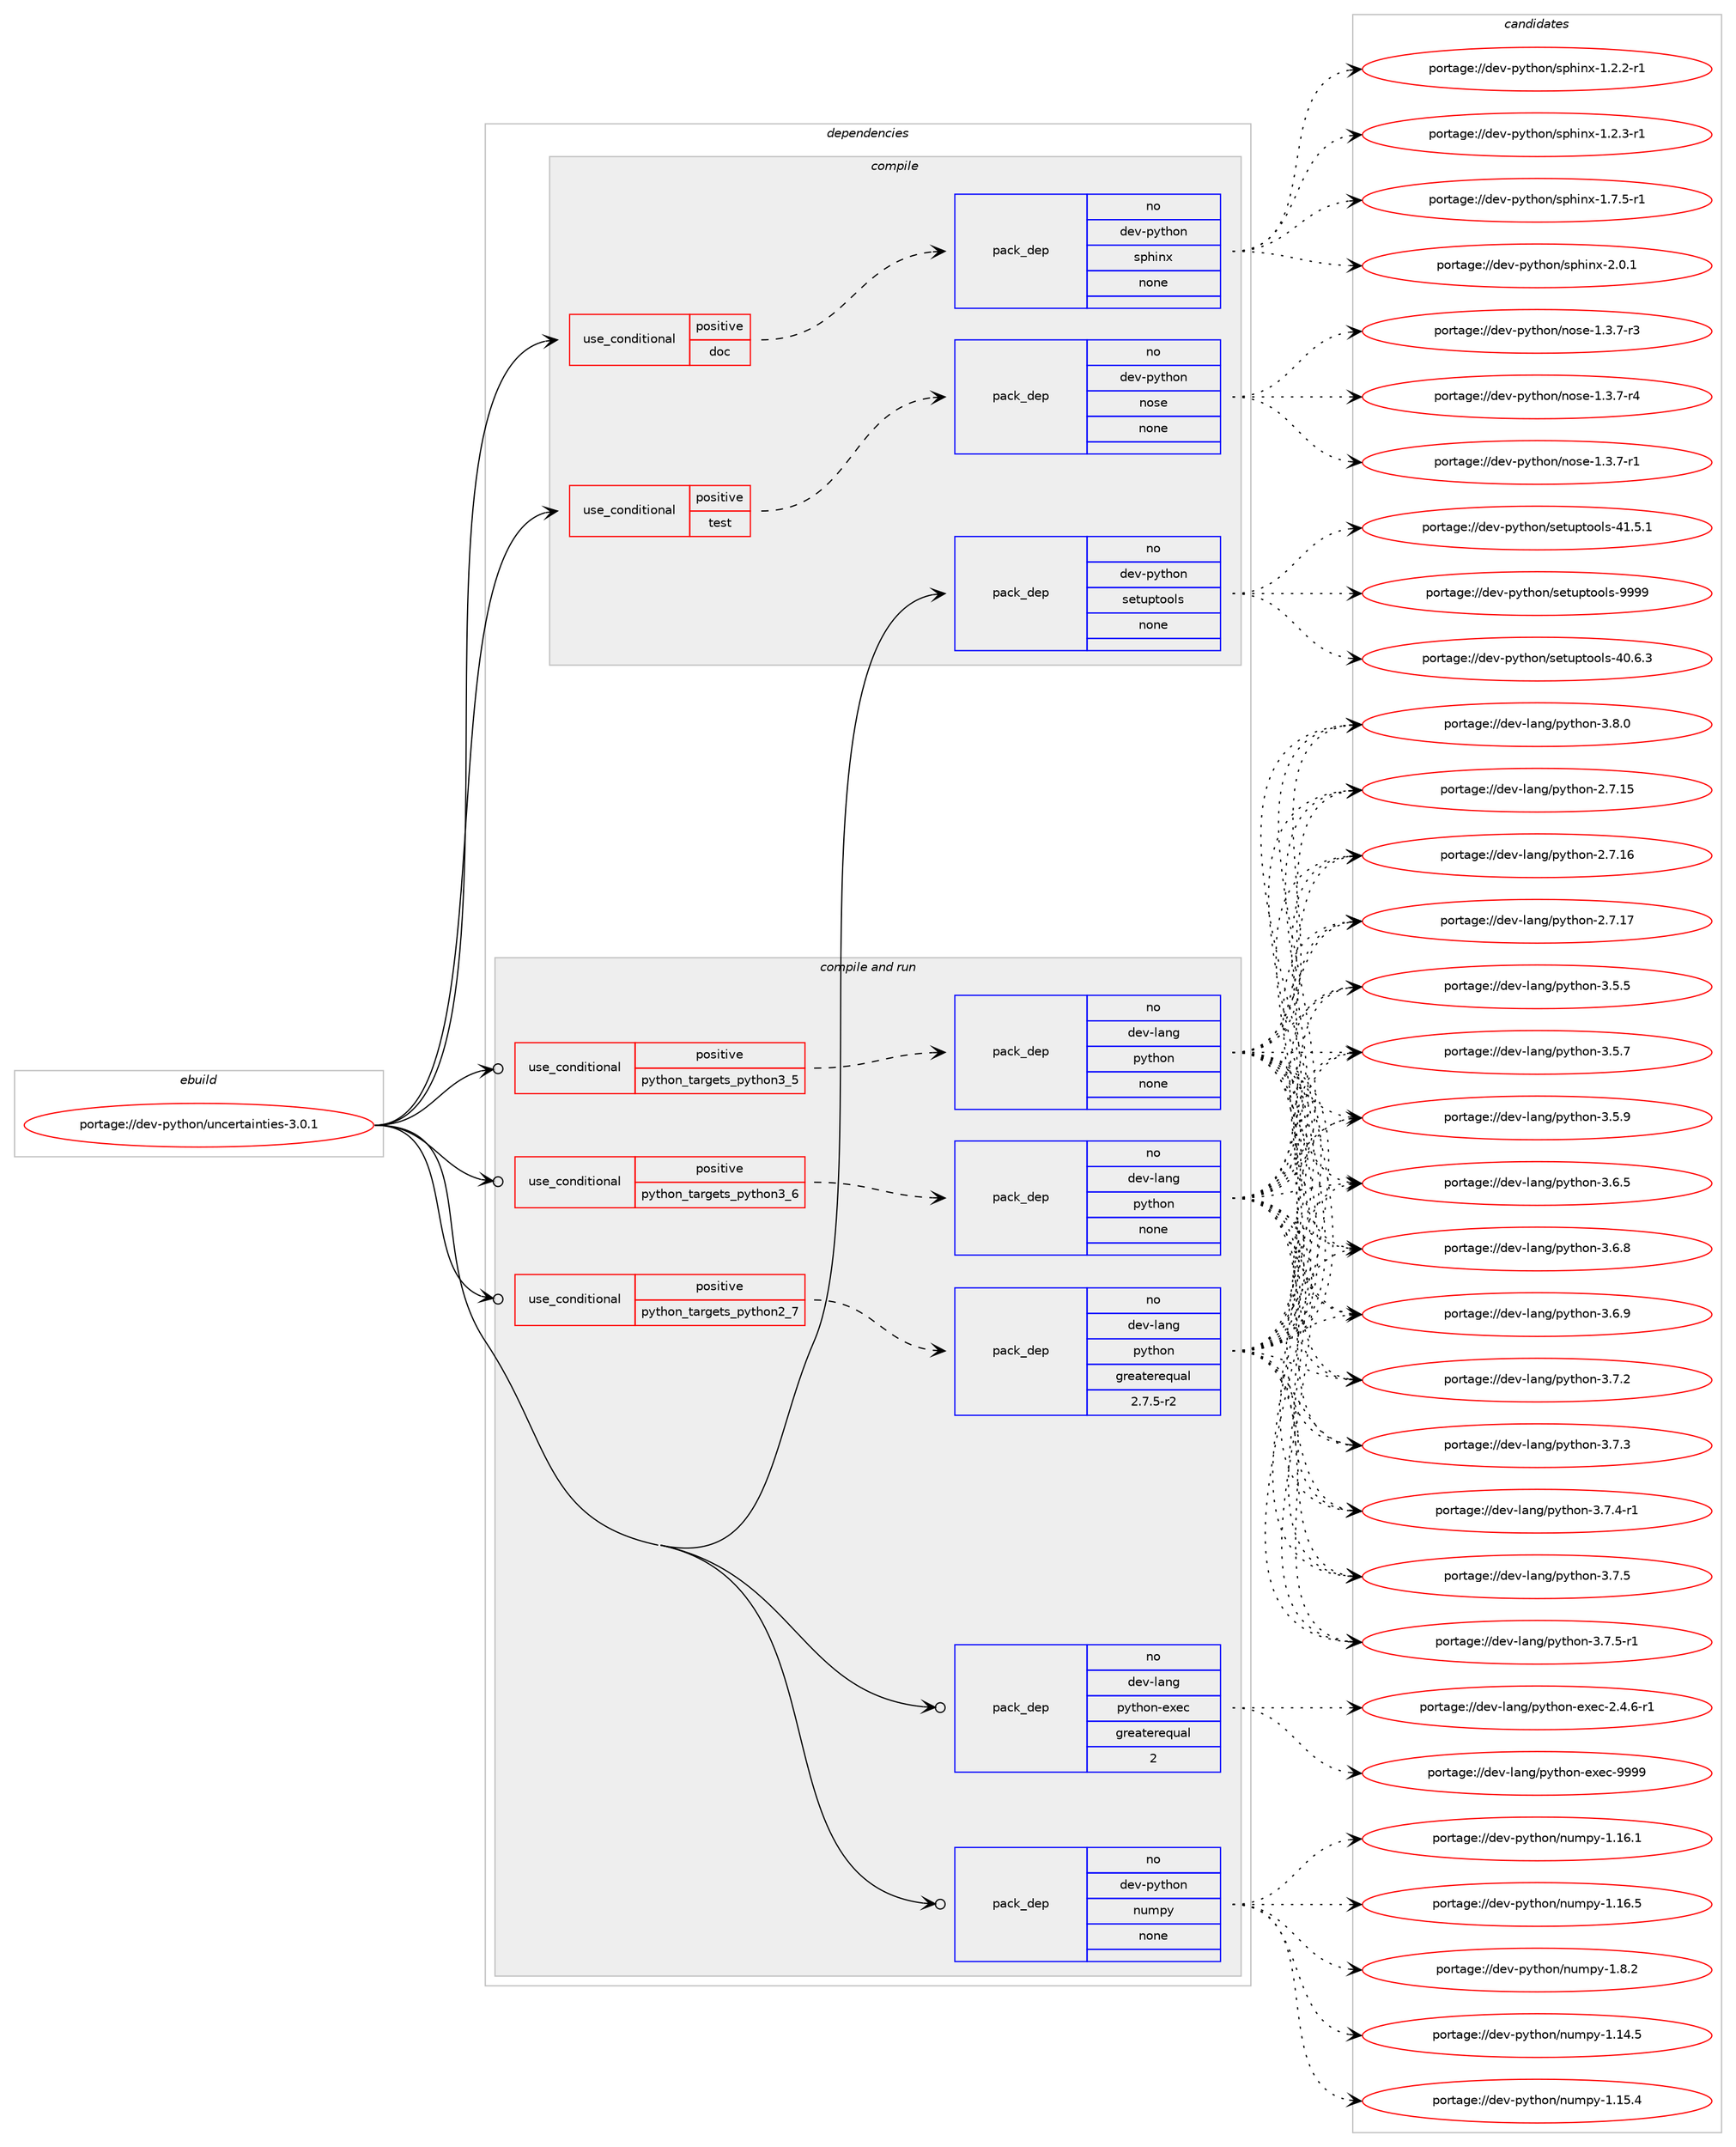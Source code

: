digraph prolog {

# *************
# Graph options
# *************

newrank=true;
concentrate=true;
compound=true;
graph [rankdir=LR,fontname=Helvetica,fontsize=10,ranksep=1.5];#, ranksep=2.5, nodesep=0.2];
edge  [arrowhead=vee];
node  [fontname=Helvetica,fontsize=10];

# **********
# The ebuild
# **********

subgraph cluster_leftcol {
color=gray;
rank=same;
label=<<i>ebuild</i>>;
id [label="portage://dev-python/uncertainties-3.0.1", color=red, width=4, href="../dev-python/uncertainties-3.0.1.svg"];
}

# ****************
# The dependencies
# ****************

subgraph cluster_midcol {
color=gray;
label=<<i>dependencies</i>>;
subgraph cluster_compile {
fillcolor="#eeeeee";
style=filled;
label=<<i>compile</i>>;
subgraph cond40198 {
dependency177229 [label=<<TABLE BORDER="0" CELLBORDER="1" CELLSPACING="0" CELLPADDING="4"><TR><TD ROWSPAN="3" CELLPADDING="10">use_conditional</TD></TR><TR><TD>positive</TD></TR><TR><TD>doc</TD></TR></TABLE>>, shape=none, color=red];
subgraph pack133621 {
dependency177230 [label=<<TABLE BORDER="0" CELLBORDER="1" CELLSPACING="0" CELLPADDING="4" WIDTH="220"><TR><TD ROWSPAN="6" CELLPADDING="30">pack_dep</TD></TR><TR><TD WIDTH="110">no</TD></TR><TR><TD>dev-python</TD></TR><TR><TD>sphinx</TD></TR><TR><TD>none</TD></TR><TR><TD></TD></TR></TABLE>>, shape=none, color=blue];
}
dependency177229:e -> dependency177230:w [weight=20,style="dashed",arrowhead="vee"];
}
id:e -> dependency177229:w [weight=20,style="solid",arrowhead="vee"];
subgraph cond40199 {
dependency177231 [label=<<TABLE BORDER="0" CELLBORDER="1" CELLSPACING="0" CELLPADDING="4"><TR><TD ROWSPAN="3" CELLPADDING="10">use_conditional</TD></TR><TR><TD>positive</TD></TR><TR><TD>test</TD></TR></TABLE>>, shape=none, color=red];
subgraph pack133622 {
dependency177232 [label=<<TABLE BORDER="0" CELLBORDER="1" CELLSPACING="0" CELLPADDING="4" WIDTH="220"><TR><TD ROWSPAN="6" CELLPADDING="30">pack_dep</TD></TR><TR><TD WIDTH="110">no</TD></TR><TR><TD>dev-python</TD></TR><TR><TD>nose</TD></TR><TR><TD>none</TD></TR><TR><TD></TD></TR></TABLE>>, shape=none, color=blue];
}
dependency177231:e -> dependency177232:w [weight=20,style="dashed",arrowhead="vee"];
}
id:e -> dependency177231:w [weight=20,style="solid",arrowhead="vee"];
subgraph pack133623 {
dependency177233 [label=<<TABLE BORDER="0" CELLBORDER="1" CELLSPACING="0" CELLPADDING="4" WIDTH="220"><TR><TD ROWSPAN="6" CELLPADDING="30">pack_dep</TD></TR><TR><TD WIDTH="110">no</TD></TR><TR><TD>dev-python</TD></TR><TR><TD>setuptools</TD></TR><TR><TD>none</TD></TR><TR><TD></TD></TR></TABLE>>, shape=none, color=blue];
}
id:e -> dependency177233:w [weight=20,style="solid",arrowhead="vee"];
}
subgraph cluster_compileandrun {
fillcolor="#eeeeee";
style=filled;
label=<<i>compile and run</i>>;
subgraph cond40200 {
dependency177234 [label=<<TABLE BORDER="0" CELLBORDER="1" CELLSPACING="0" CELLPADDING="4"><TR><TD ROWSPAN="3" CELLPADDING="10">use_conditional</TD></TR><TR><TD>positive</TD></TR><TR><TD>python_targets_python2_7</TD></TR></TABLE>>, shape=none, color=red];
subgraph pack133624 {
dependency177235 [label=<<TABLE BORDER="0" CELLBORDER="1" CELLSPACING="0" CELLPADDING="4" WIDTH="220"><TR><TD ROWSPAN="6" CELLPADDING="30">pack_dep</TD></TR><TR><TD WIDTH="110">no</TD></TR><TR><TD>dev-lang</TD></TR><TR><TD>python</TD></TR><TR><TD>greaterequal</TD></TR><TR><TD>2.7.5-r2</TD></TR></TABLE>>, shape=none, color=blue];
}
dependency177234:e -> dependency177235:w [weight=20,style="dashed",arrowhead="vee"];
}
id:e -> dependency177234:w [weight=20,style="solid",arrowhead="odotvee"];
subgraph cond40201 {
dependency177236 [label=<<TABLE BORDER="0" CELLBORDER="1" CELLSPACING="0" CELLPADDING="4"><TR><TD ROWSPAN="3" CELLPADDING="10">use_conditional</TD></TR><TR><TD>positive</TD></TR><TR><TD>python_targets_python3_5</TD></TR></TABLE>>, shape=none, color=red];
subgraph pack133625 {
dependency177237 [label=<<TABLE BORDER="0" CELLBORDER="1" CELLSPACING="0" CELLPADDING="4" WIDTH="220"><TR><TD ROWSPAN="6" CELLPADDING="30">pack_dep</TD></TR><TR><TD WIDTH="110">no</TD></TR><TR><TD>dev-lang</TD></TR><TR><TD>python</TD></TR><TR><TD>none</TD></TR><TR><TD></TD></TR></TABLE>>, shape=none, color=blue];
}
dependency177236:e -> dependency177237:w [weight=20,style="dashed",arrowhead="vee"];
}
id:e -> dependency177236:w [weight=20,style="solid",arrowhead="odotvee"];
subgraph cond40202 {
dependency177238 [label=<<TABLE BORDER="0" CELLBORDER="1" CELLSPACING="0" CELLPADDING="4"><TR><TD ROWSPAN="3" CELLPADDING="10">use_conditional</TD></TR><TR><TD>positive</TD></TR><TR><TD>python_targets_python3_6</TD></TR></TABLE>>, shape=none, color=red];
subgraph pack133626 {
dependency177239 [label=<<TABLE BORDER="0" CELLBORDER="1" CELLSPACING="0" CELLPADDING="4" WIDTH="220"><TR><TD ROWSPAN="6" CELLPADDING="30">pack_dep</TD></TR><TR><TD WIDTH="110">no</TD></TR><TR><TD>dev-lang</TD></TR><TR><TD>python</TD></TR><TR><TD>none</TD></TR><TR><TD></TD></TR></TABLE>>, shape=none, color=blue];
}
dependency177238:e -> dependency177239:w [weight=20,style="dashed",arrowhead="vee"];
}
id:e -> dependency177238:w [weight=20,style="solid",arrowhead="odotvee"];
subgraph pack133627 {
dependency177240 [label=<<TABLE BORDER="0" CELLBORDER="1" CELLSPACING="0" CELLPADDING="4" WIDTH="220"><TR><TD ROWSPAN="6" CELLPADDING="30">pack_dep</TD></TR><TR><TD WIDTH="110">no</TD></TR><TR><TD>dev-lang</TD></TR><TR><TD>python-exec</TD></TR><TR><TD>greaterequal</TD></TR><TR><TD>2</TD></TR></TABLE>>, shape=none, color=blue];
}
id:e -> dependency177240:w [weight=20,style="solid",arrowhead="odotvee"];
subgraph pack133628 {
dependency177241 [label=<<TABLE BORDER="0" CELLBORDER="1" CELLSPACING="0" CELLPADDING="4" WIDTH="220"><TR><TD ROWSPAN="6" CELLPADDING="30">pack_dep</TD></TR><TR><TD WIDTH="110">no</TD></TR><TR><TD>dev-python</TD></TR><TR><TD>numpy</TD></TR><TR><TD>none</TD></TR><TR><TD></TD></TR></TABLE>>, shape=none, color=blue];
}
id:e -> dependency177241:w [weight=20,style="solid",arrowhead="odotvee"];
}
subgraph cluster_run {
fillcolor="#eeeeee";
style=filled;
label=<<i>run</i>>;
}
}

# **************
# The candidates
# **************

subgraph cluster_choices {
rank=same;
color=gray;
label=<<i>candidates</i>>;

subgraph choice133621 {
color=black;
nodesep=1;
choiceportage10010111845112121116104111110471151121041051101204549465046504511449 [label="portage://dev-python/sphinx-1.2.2-r1", color=red, width=4,href="../dev-python/sphinx-1.2.2-r1.svg"];
choiceportage10010111845112121116104111110471151121041051101204549465046514511449 [label="portage://dev-python/sphinx-1.2.3-r1", color=red, width=4,href="../dev-python/sphinx-1.2.3-r1.svg"];
choiceportage10010111845112121116104111110471151121041051101204549465546534511449 [label="portage://dev-python/sphinx-1.7.5-r1", color=red, width=4,href="../dev-python/sphinx-1.7.5-r1.svg"];
choiceportage1001011184511212111610411111047115112104105110120455046484649 [label="portage://dev-python/sphinx-2.0.1", color=red, width=4,href="../dev-python/sphinx-2.0.1.svg"];
dependency177230:e -> choiceportage10010111845112121116104111110471151121041051101204549465046504511449:w [style=dotted,weight="100"];
dependency177230:e -> choiceportage10010111845112121116104111110471151121041051101204549465046514511449:w [style=dotted,weight="100"];
dependency177230:e -> choiceportage10010111845112121116104111110471151121041051101204549465546534511449:w [style=dotted,weight="100"];
dependency177230:e -> choiceportage1001011184511212111610411111047115112104105110120455046484649:w [style=dotted,weight="100"];
}
subgraph choice133622 {
color=black;
nodesep=1;
choiceportage10010111845112121116104111110471101111151014549465146554511449 [label="portage://dev-python/nose-1.3.7-r1", color=red, width=4,href="../dev-python/nose-1.3.7-r1.svg"];
choiceportage10010111845112121116104111110471101111151014549465146554511451 [label="portage://dev-python/nose-1.3.7-r3", color=red, width=4,href="../dev-python/nose-1.3.7-r3.svg"];
choiceportage10010111845112121116104111110471101111151014549465146554511452 [label="portage://dev-python/nose-1.3.7-r4", color=red, width=4,href="../dev-python/nose-1.3.7-r4.svg"];
dependency177232:e -> choiceportage10010111845112121116104111110471101111151014549465146554511449:w [style=dotted,weight="100"];
dependency177232:e -> choiceportage10010111845112121116104111110471101111151014549465146554511451:w [style=dotted,weight="100"];
dependency177232:e -> choiceportage10010111845112121116104111110471101111151014549465146554511452:w [style=dotted,weight="100"];
}
subgraph choice133623 {
color=black;
nodesep=1;
choiceportage100101118451121211161041111104711510111611711211611111110811545524846544651 [label="portage://dev-python/setuptools-40.6.3", color=red, width=4,href="../dev-python/setuptools-40.6.3.svg"];
choiceportage100101118451121211161041111104711510111611711211611111110811545524946534649 [label="portage://dev-python/setuptools-41.5.1", color=red, width=4,href="../dev-python/setuptools-41.5.1.svg"];
choiceportage10010111845112121116104111110471151011161171121161111111081154557575757 [label="portage://dev-python/setuptools-9999", color=red, width=4,href="../dev-python/setuptools-9999.svg"];
dependency177233:e -> choiceportage100101118451121211161041111104711510111611711211611111110811545524846544651:w [style=dotted,weight="100"];
dependency177233:e -> choiceportage100101118451121211161041111104711510111611711211611111110811545524946534649:w [style=dotted,weight="100"];
dependency177233:e -> choiceportage10010111845112121116104111110471151011161171121161111111081154557575757:w [style=dotted,weight="100"];
}
subgraph choice133624 {
color=black;
nodesep=1;
choiceportage10010111845108971101034711212111610411111045504655464953 [label="portage://dev-lang/python-2.7.15", color=red, width=4,href="../dev-lang/python-2.7.15.svg"];
choiceportage10010111845108971101034711212111610411111045504655464954 [label="portage://dev-lang/python-2.7.16", color=red, width=4,href="../dev-lang/python-2.7.16.svg"];
choiceportage10010111845108971101034711212111610411111045504655464955 [label="portage://dev-lang/python-2.7.17", color=red, width=4,href="../dev-lang/python-2.7.17.svg"];
choiceportage100101118451089711010347112121116104111110455146534653 [label="portage://dev-lang/python-3.5.5", color=red, width=4,href="../dev-lang/python-3.5.5.svg"];
choiceportage100101118451089711010347112121116104111110455146534655 [label="portage://dev-lang/python-3.5.7", color=red, width=4,href="../dev-lang/python-3.5.7.svg"];
choiceportage100101118451089711010347112121116104111110455146534657 [label="portage://dev-lang/python-3.5.9", color=red, width=4,href="../dev-lang/python-3.5.9.svg"];
choiceportage100101118451089711010347112121116104111110455146544653 [label="portage://dev-lang/python-3.6.5", color=red, width=4,href="../dev-lang/python-3.6.5.svg"];
choiceportage100101118451089711010347112121116104111110455146544656 [label="portage://dev-lang/python-3.6.8", color=red, width=4,href="../dev-lang/python-3.6.8.svg"];
choiceportage100101118451089711010347112121116104111110455146544657 [label="portage://dev-lang/python-3.6.9", color=red, width=4,href="../dev-lang/python-3.6.9.svg"];
choiceportage100101118451089711010347112121116104111110455146554650 [label="portage://dev-lang/python-3.7.2", color=red, width=4,href="../dev-lang/python-3.7.2.svg"];
choiceportage100101118451089711010347112121116104111110455146554651 [label="portage://dev-lang/python-3.7.3", color=red, width=4,href="../dev-lang/python-3.7.3.svg"];
choiceportage1001011184510897110103471121211161041111104551465546524511449 [label="portage://dev-lang/python-3.7.4-r1", color=red, width=4,href="../dev-lang/python-3.7.4-r1.svg"];
choiceportage100101118451089711010347112121116104111110455146554653 [label="portage://dev-lang/python-3.7.5", color=red, width=4,href="../dev-lang/python-3.7.5.svg"];
choiceportage1001011184510897110103471121211161041111104551465546534511449 [label="portage://dev-lang/python-3.7.5-r1", color=red, width=4,href="../dev-lang/python-3.7.5-r1.svg"];
choiceportage100101118451089711010347112121116104111110455146564648 [label="portage://dev-lang/python-3.8.0", color=red, width=4,href="../dev-lang/python-3.8.0.svg"];
dependency177235:e -> choiceportage10010111845108971101034711212111610411111045504655464953:w [style=dotted,weight="100"];
dependency177235:e -> choiceportage10010111845108971101034711212111610411111045504655464954:w [style=dotted,weight="100"];
dependency177235:e -> choiceportage10010111845108971101034711212111610411111045504655464955:w [style=dotted,weight="100"];
dependency177235:e -> choiceportage100101118451089711010347112121116104111110455146534653:w [style=dotted,weight="100"];
dependency177235:e -> choiceportage100101118451089711010347112121116104111110455146534655:w [style=dotted,weight="100"];
dependency177235:e -> choiceportage100101118451089711010347112121116104111110455146534657:w [style=dotted,weight="100"];
dependency177235:e -> choiceportage100101118451089711010347112121116104111110455146544653:w [style=dotted,weight="100"];
dependency177235:e -> choiceportage100101118451089711010347112121116104111110455146544656:w [style=dotted,weight="100"];
dependency177235:e -> choiceportage100101118451089711010347112121116104111110455146544657:w [style=dotted,weight="100"];
dependency177235:e -> choiceportage100101118451089711010347112121116104111110455146554650:w [style=dotted,weight="100"];
dependency177235:e -> choiceportage100101118451089711010347112121116104111110455146554651:w [style=dotted,weight="100"];
dependency177235:e -> choiceportage1001011184510897110103471121211161041111104551465546524511449:w [style=dotted,weight="100"];
dependency177235:e -> choiceportage100101118451089711010347112121116104111110455146554653:w [style=dotted,weight="100"];
dependency177235:e -> choiceportage1001011184510897110103471121211161041111104551465546534511449:w [style=dotted,weight="100"];
dependency177235:e -> choiceportage100101118451089711010347112121116104111110455146564648:w [style=dotted,weight="100"];
}
subgraph choice133625 {
color=black;
nodesep=1;
choiceportage10010111845108971101034711212111610411111045504655464953 [label="portage://dev-lang/python-2.7.15", color=red, width=4,href="../dev-lang/python-2.7.15.svg"];
choiceportage10010111845108971101034711212111610411111045504655464954 [label="portage://dev-lang/python-2.7.16", color=red, width=4,href="../dev-lang/python-2.7.16.svg"];
choiceportage10010111845108971101034711212111610411111045504655464955 [label="portage://dev-lang/python-2.7.17", color=red, width=4,href="../dev-lang/python-2.7.17.svg"];
choiceportage100101118451089711010347112121116104111110455146534653 [label="portage://dev-lang/python-3.5.5", color=red, width=4,href="../dev-lang/python-3.5.5.svg"];
choiceportage100101118451089711010347112121116104111110455146534655 [label="portage://dev-lang/python-3.5.7", color=red, width=4,href="../dev-lang/python-3.5.7.svg"];
choiceportage100101118451089711010347112121116104111110455146534657 [label="portage://dev-lang/python-3.5.9", color=red, width=4,href="../dev-lang/python-3.5.9.svg"];
choiceportage100101118451089711010347112121116104111110455146544653 [label="portage://dev-lang/python-3.6.5", color=red, width=4,href="../dev-lang/python-3.6.5.svg"];
choiceportage100101118451089711010347112121116104111110455146544656 [label="portage://dev-lang/python-3.6.8", color=red, width=4,href="../dev-lang/python-3.6.8.svg"];
choiceportage100101118451089711010347112121116104111110455146544657 [label="portage://dev-lang/python-3.6.9", color=red, width=4,href="../dev-lang/python-3.6.9.svg"];
choiceportage100101118451089711010347112121116104111110455146554650 [label="portage://dev-lang/python-3.7.2", color=red, width=4,href="../dev-lang/python-3.7.2.svg"];
choiceportage100101118451089711010347112121116104111110455146554651 [label="portage://dev-lang/python-3.7.3", color=red, width=4,href="../dev-lang/python-3.7.3.svg"];
choiceportage1001011184510897110103471121211161041111104551465546524511449 [label="portage://dev-lang/python-3.7.4-r1", color=red, width=4,href="../dev-lang/python-3.7.4-r1.svg"];
choiceportage100101118451089711010347112121116104111110455146554653 [label="portage://dev-lang/python-3.7.5", color=red, width=4,href="../dev-lang/python-3.7.5.svg"];
choiceportage1001011184510897110103471121211161041111104551465546534511449 [label="portage://dev-lang/python-3.7.5-r1", color=red, width=4,href="../dev-lang/python-3.7.5-r1.svg"];
choiceportage100101118451089711010347112121116104111110455146564648 [label="portage://dev-lang/python-3.8.0", color=red, width=4,href="../dev-lang/python-3.8.0.svg"];
dependency177237:e -> choiceportage10010111845108971101034711212111610411111045504655464953:w [style=dotted,weight="100"];
dependency177237:e -> choiceportage10010111845108971101034711212111610411111045504655464954:w [style=dotted,weight="100"];
dependency177237:e -> choiceportage10010111845108971101034711212111610411111045504655464955:w [style=dotted,weight="100"];
dependency177237:e -> choiceportage100101118451089711010347112121116104111110455146534653:w [style=dotted,weight="100"];
dependency177237:e -> choiceportage100101118451089711010347112121116104111110455146534655:w [style=dotted,weight="100"];
dependency177237:e -> choiceportage100101118451089711010347112121116104111110455146534657:w [style=dotted,weight="100"];
dependency177237:e -> choiceportage100101118451089711010347112121116104111110455146544653:w [style=dotted,weight="100"];
dependency177237:e -> choiceportage100101118451089711010347112121116104111110455146544656:w [style=dotted,weight="100"];
dependency177237:e -> choiceportage100101118451089711010347112121116104111110455146544657:w [style=dotted,weight="100"];
dependency177237:e -> choiceportage100101118451089711010347112121116104111110455146554650:w [style=dotted,weight="100"];
dependency177237:e -> choiceportage100101118451089711010347112121116104111110455146554651:w [style=dotted,weight="100"];
dependency177237:e -> choiceportage1001011184510897110103471121211161041111104551465546524511449:w [style=dotted,weight="100"];
dependency177237:e -> choiceportage100101118451089711010347112121116104111110455146554653:w [style=dotted,weight="100"];
dependency177237:e -> choiceportage1001011184510897110103471121211161041111104551465546534511449:w [style=dotted,weight="100"];
dependency177237:e -> choiceportage100101118451089711010347112121116104111110455146564648:w [style=dotted,weight="100"];
}
subgraph choice133626 {
color=black;
nodesep=1;
choiceportage10010111845108971101034711212111610411111045504655464953 [label="portage://dev-lang/python-2.7.15", color=red, width=4,href="../dev-lang/python-2.7.15.svg"];
choiceportage10010111845108971101034711212111610411111045504655464954 [label="portage://dev-lang/python-2.7.16", color=red, width=4,href="../dev-lang/python-2.7.16.svg"];
choiceportage10010111845108971101034711212111610411111045504655464955 [label="portage://dev-lang/python-2.7.17", color=red, width=4,href="../dev-lang/python-2.7.17.svg"];
choiceportage100101118451089711010347112121116104111110455146534653 [label="portage://dev-lang/python-3.5.5", color=red, width=4,href="../dev-lang/python-3.5.5.svg"];
choiceportage100101118451089711010347112121116104111110455146534655 [label="portage://dev-lang/python-3.5.7", color=red, width=4,href="../dev-lang/python-3.5.7.svg"];
choiceportage100101118451089711010347112121116104111110455146534657 [label="portage://dev-lang/python-3.5.9", color=red, width=4,href="../dev-lang/python-3.5.9.svg"];
choiceportage100101118451089711010347112121116104111110455146544653 [label="portage://dev-lang/python-3.6.5", color=red, width=4,href="../dev-lang/python-3.6.5.svg"];
choiceportage100101118451089711010347112121116104111110455146544656 [label="portage://dev-lang/python-3.6.8", color=red, width=4,href="../dev-lang/python-3.6.8.svg"];
choiceportage100101118451089711010347112121116104111110455146544657 [label="portage://dev-lang/python-3.6.9", color=red, width=4,href="../dev-lang/python-3.6.9.svg"];
choiceportage100101118451089711010347112121116104111110455146554650 [label="portage://dev-lang/python-3.7.2", color=red, width=4,href="../dev-lang/python-3.7.2.svg"];
choiceportage100101118451089711010347112121116104111110455146554651 [label="portage://dev-lang/python-3.7.3", color=red, width=4,href="../dev-lang/python-3.7.3.svg"];
choiceportage1001011184510897110103471121211161041111104551465546524511449 [label="portage://dev-lang/python-3.7.4-r1", color=red, width=4,href="../dev-lang/python-3.7.4-r1.svg"];
choiceportage100101118451089711010347112121116104111110455146554653 [label="portage://dev-lang/python-3.7.5", color=red, width=4,href="../dev-lang/python-3.7.5.svg"];
choiceportage1001011184510897110103471121211161041111104551465546534511449 [label="portage://dev-lang/python-3.7.5-r1", color=red, width=4,href="../dev-lang/python-3.7.5-r1.svg"];
choiceportage100101118451089711010347112121116104111110455146564648 [label="portage://dev-lang/python-3.8.0", color=red, width=4,href="../dev-lang/python-3.8.0.svg"];
dependency177239:e -> choiceportage10010111845108971101034711212111610411111045504655464953:w [style=dotted,weight="100"];
dependency177239:e -> choiceportage10010111845108971101034711212111610411111045504655464954:w [style=dotted,weight="100"];
dependency177239:e -> choiceportage10010111845108971101034711212111610411111045504655464955:w [style=dotted,weight="100"];
dependency177239:e -> choiceportage100101118451089711010347112121116104111110455146534653:w [style=dotted,weight="100"];
dependency177239:e -> choiceportage100101118451089711010347112121116104111110455146534655:w [style=dotted,weight="100"];
dependency177239:e -> choiceportage100101118451089711010347112121116104111110455146534657:w [style=dotted,weight="100"];
dependency177239:e -> choiceportage100101118451089711010347112121116104111110455146544653:w [style=dotted,weight="100"];
dependency177239:e -> choiceportage100101118451089711010347112121116104111110455146544656:w [style=dotted,weight="100"];
dependency177239:e -> choiceportage100101118451089711010347112121116104111110455146544657:w [style=dotted,weight="100"];
dependency177239:e -> choiceportage100101118451089711010347112121116104111110455146554650:w [style=dotted,weight="100"];
dependency177239:e -> choiceportage100101118451089711010347112121116104111110455146554651:w [style=dotted,weight="100"];
dependency177239:e -> choiceportage1001011184510897110103471121211161041111104551465546524511449:w [style=dotted,weight="100"];
dependency177239:e -> choiceportage100101118451089711010347112121116104111110455146554653:w [style=dotted,weight="100"];
dependency177239:e -> choiceportage1001011184510897110103471121211161041111104551465546534511449:w [style=dotted,weight="100"];
dependency177239:e -> choiceportage100101118451089711010347112121116104111110455146564648:w [style=dotted,weight="100"];
}
subgraph choice133627 {
color=black;
nodesep=1;
choiceportage10010111845108971101034711212111610411111045101120101994550465246544511449 [label="portage://dev-lang/python-exec-2.4.6-r1", color=red, width=4,href="../dev-lang/python-exec-2.4.6-r1.svg"];
choiceportage10010111845108971101034711212111610411111045101120101994557575757 [label="portage://dev-lang/python-exec-9999", color=red, width=4,href="../dev-lang/python-exec-9999.svg"];
dependency177240:e -> choiceportage10010111845108971101034711212111610411111045101120101994550465246544511449:w [style=dotted,weight="100"];
dependency177240:e -> choiceportage10010111845108971101034711212111610411111045101120101994557575757:w [style=dotted,weight="100"];
}
subgraph choice133628 {
color=black;
nodesep=1;
choiceportage100101118451121211161041111104711011710911212145494649524653 [label="portage://dev-python/numpy-1.14.5", color=red, width=4,href="../dev-python/numpy-1.14.5.svg"];
choiceportage100101118451121211161041111104711011710911212145494649534652 [label="portage://dev-python/numpy-1.15.4", color=red, width=4,href="../dev-python/numpy-1.15.4.svg"];
choiceportage100101118451121211161041111104711011710911212145494649544649 [label="portage://dev-python/numpy-1.16.1", color=red, width=4,href="../dev-python/numpy-1.16.1.svg"];
choiceportage100101118451121211161041111104711011710911212145494649544653 [label="portage://dev-python/numpy-1.16.5", color=red, width=4,href="../dev-python/numpy-1.16.5.svg"];
choiceportage1001011184511212111610411111047110117109112121454946564650 [label="portage://dev-python/numpy-1.8.2", color=red, width=4,href="../dev-python/numpy-1.8.2.svg"];
dependency177241:e -> choiceportage100101118451121211161041111104711011710911212145494649524653:w [style=dotted,weight="100"];
dependency177241:e -> choiceportage100101118451121211161041111104711011710911212145494649534652:w [style=dotted,weight="100"];
dependency177241:e -> choiceportage100101118451121211161041111104711011710911212145494649544649:w [style=dotted,weight="100"];
dependency177241:e -> choiceportage100101118451121211161041111104711011710911212145494649544653:w [style=dotted,weight="100"];
dependency177241:e -> choiceportage1001011184511212111610411111047110117109112121454946564650:w [style=dotted,weight="100"];
}
}

}
